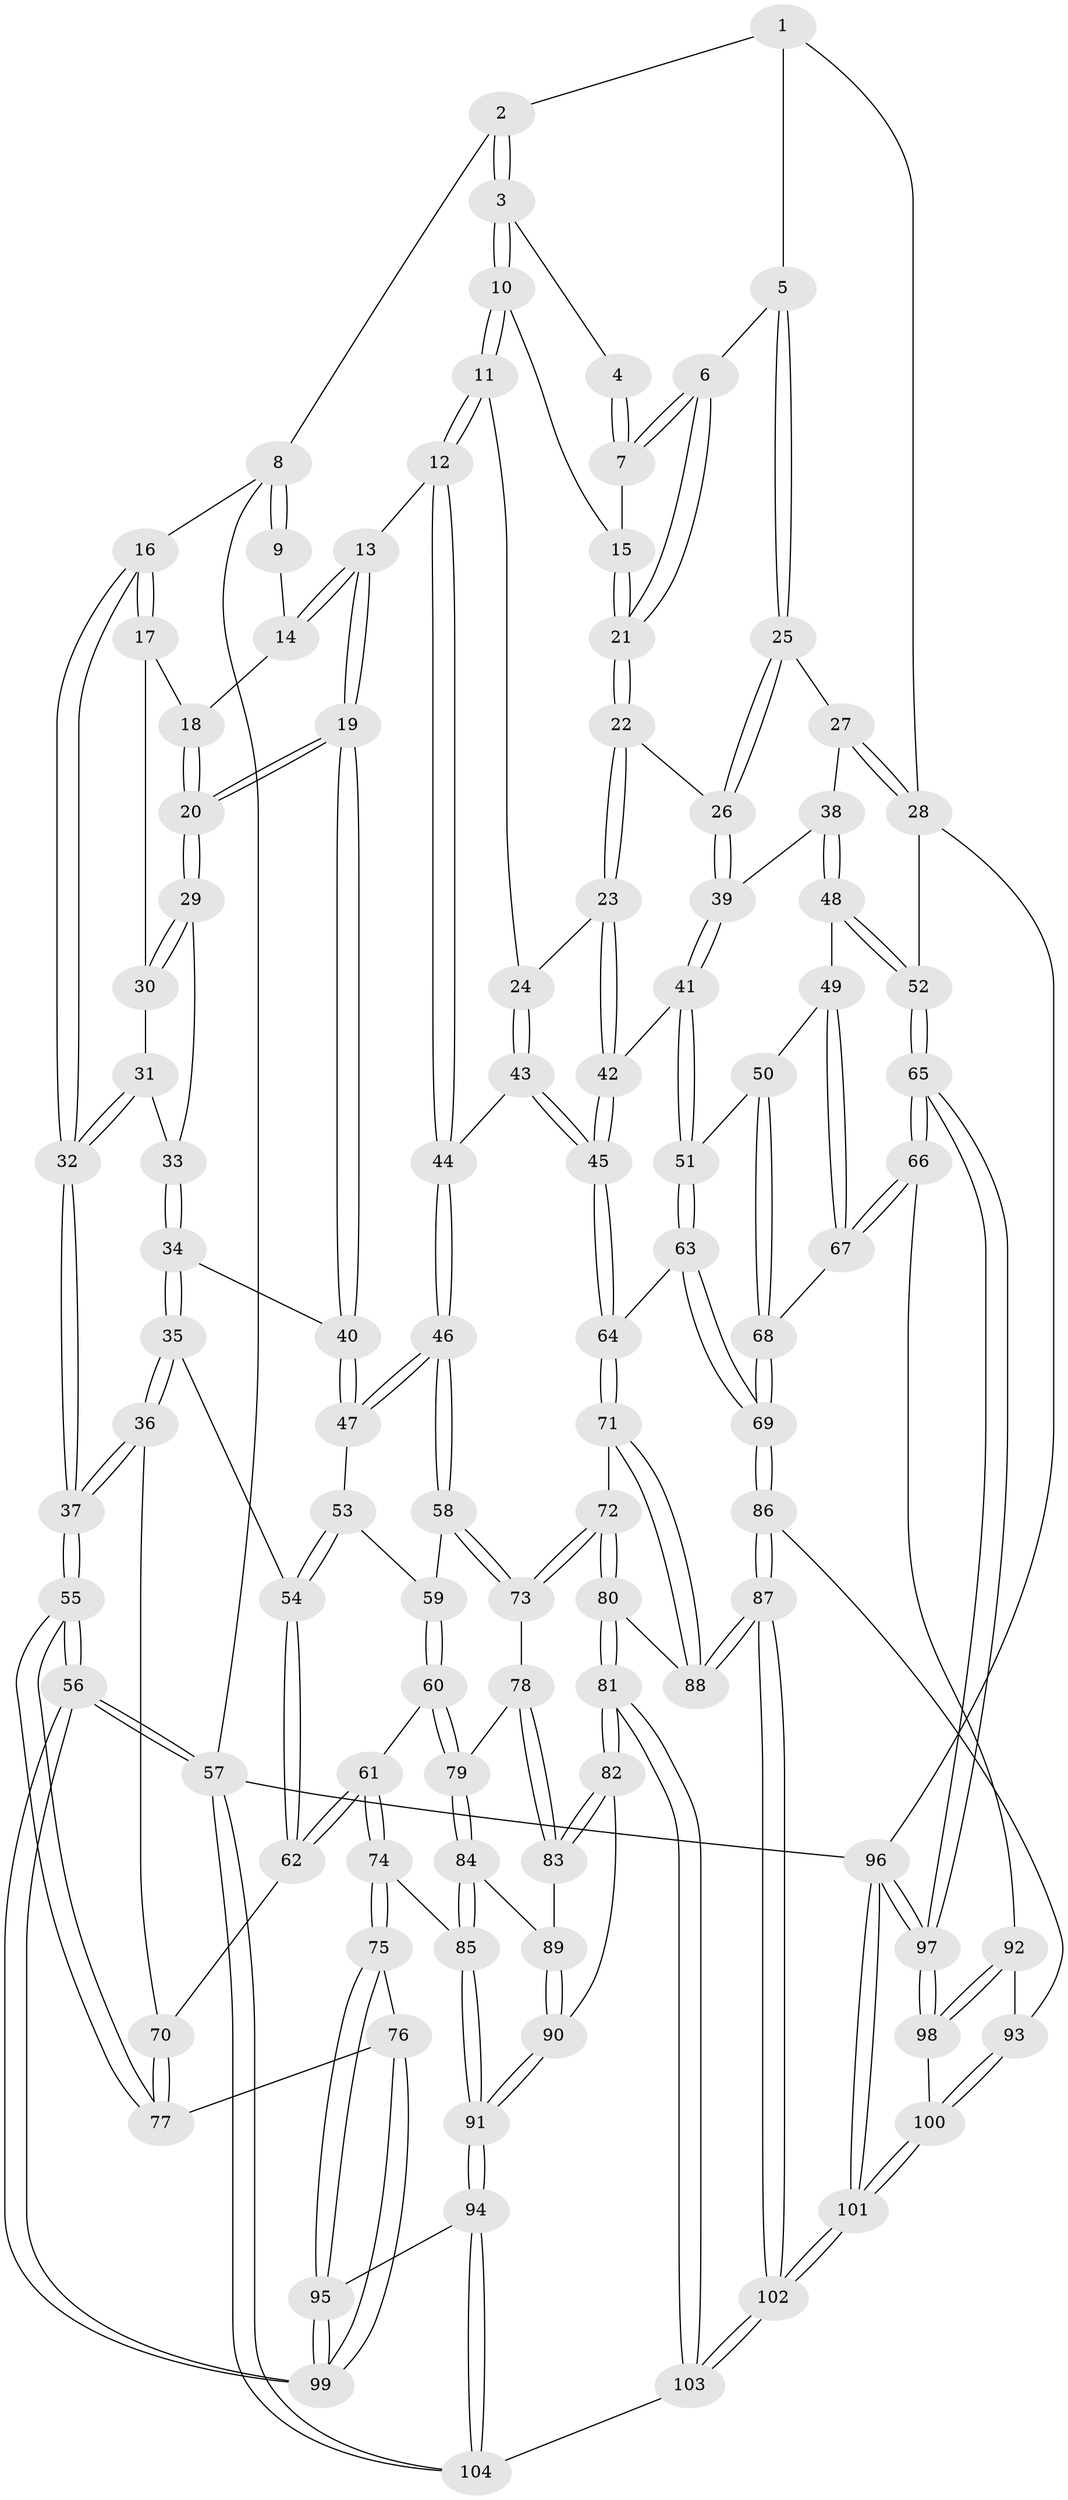 // Generated by graph-tools (version 1.1) at 2025/27/03/09/25 03:27:12]
// undirected, 104 vertices, 256 edges
graph export_dot {
graph [start="1"]
  node [color=gray90,style=filled];
  1 [pos="+0.8899610191601102+0"];
  2 [pos="+0.33723012816026465+0"];
  3 [pos="+0.4218950528795013+0"];
  4 [pos="+0.6866735853209731+0"];
  5 [pos="+0.9094103190728084+0.25840186594501785"];
  6 [pos="+0.9025447526278636+0.25568500533408356"];
  7 [pos="+0.831094558824701+0.21269895569461306"];
  8 [pos="+0+0.2018873333079322"];
  9 [pos="+0.16727566992773488+0.10063733520846621"];
  10 [pos="+0.47443468755610163+0.18473912991188676"];
  11 [pos="+0.46502180470381177+0.30515656665847757"];
  12 [pos="+0.3811416881930481+0.39536824688306554"];
  13 [pos="+0.3399599969912431+0.40330518852809866"];
  14 [pos="+0.15541171164393888+0.2038255063265975"];
  15 [pos="+0.7414105876979077+0.23133185399508038"];
  16 [pos="+0+0.31995440450460955"];
  17 [pos="+0+0.32891167281570677"];
  18 [pos="+0.13115571136038148+0.2618044697323977"];
  19 [pos="+0.23543611977758416+0.4441208431121826"];
  20 [pos="+0.18999212110569005+0.41797982885978335"];
  21 [pos="+0.6859780550316846+0.38213400338565884"];
  22 [pos="+0.6749874649839673+0.3958176665841493"];
  23 [pos="+0.6160047419507236+0.4022061318617701"];
  24 [pos="+0.5654262526300349+0.3772960196799853"];
  25 [pos="+0.9594136239461788+0.28610932192456917"];
  26 [pos="+0.741249849799364+0.42965065398834656"];
  27 [pos="+0.9636431764993287+0.28750707531439945"];
  28 [pos="+1+0.25638507349735556"];
  29 [pos="+0.13435054214700357+0.4159942419628503"];
  30 [pos="+0.07280242060529314+0.38120927736348853"];
  31 [pos="+0.03909366475349068+0.44436378102265833"];
  32 [pos="+0+0.4763314945955522"];
  33 [pos="+0.08788548002573465+0.4492302171019664"];
  34 [pos="+0.03743626993520106+0.5437759000963788"];
  35 [pos="+0.004482942688464319+0.564898583207715"];
  36 [pos="+0+0.596649469307596"];
  37 [pos="+0+0.6092240158146447"];
  38 [pos="+0.8682367523760547+0.5143071489887884"];
  39 [pos="+0.7809231431533927+0.49486565325198956"];
  40 [pos="+0.21336248946708652+0.5022389674811676"];
  41 [pos="+0.6849374970997639+0.5888169288721552"];
  42 [pos="+0.6564971919090415+0.5840306392586416"];
  43 [pos="+0.5370997172115447+0.6210390056206266"];
  44 [pos="+0.43337690192914186+0.6099706992544145"];
  45 [pos="+0.5747812818074971+0.6342102139917981"];
  46 [pos="+0.415636593814824+0.6328085030353253"];
  47 [pos="+0.21304679728271783+0.5206332705773667"];
  48 [pos="+0.893745261186619+0.5765954568495519"];
  49 [pos="+0.8802263706331562+0.5943472703882059"];
  50 [pos="+0.744130266922437+0.6293759394239844"];
  51 [pos="+0.721907651016806+0.6229051196998003"];
  52 [pos="+1+0.6326805351901391"];
  53 [pos="+0.20933554453247757+0.5908614898801153"];
  54 [pos="+0.17951672097398738+0.6222595414009188"];
  55 [pos="+0+0.6830094722686932"];
  56 [pos="+0+1"];
  57 [pos="+0+1"];
  58 [pos="+0.3965286573944195+0.6590442395502885"];
  59 [pos="+0.23139287582361398+0.6045240346126909"];
  60 [pos="+0.274936167527435+0.7313269198161174"];
  61 [pos="+0.2423114782956112+0.7333073567711401"];
  62 [pos="+0.15923985326388082+0.6766508063901355"];
  63 [pos="+0.7051361549362994+0.7117224094539587"];
  64 [pos="+0.5898447663363576+0.7103543236208887"];
  65 [pos="+1+0.7300873778144329"];
  66 [pos="+0.9786574354032279+0.7680184171112773"];
  67 [pos="+0.8587288045885878+0.7339453333488837"];
  68 [pos="+0.818601970361941+0.756988635873845"];
  69 [pos="+0.7641704397165561+0.8275015995854447"];
  70 [pos="+0.1579877418579893+0.6777049576708821"];
  71 [pos="+0.5845738385622915+0.7677110693598493"];
  72 [pos="+0.412391332419876+0.7045189581483546"];
  73 [pos="+0.3940837149153517+0.6704933960485467"];
  74 [pos="+0.21290693650556133+0.7757518580354887"];
  75 [pos="+0.13284824035065848+0.8203852501648787"];
  76 [pos="+0.12365255228713226+0.8111920389944954"];
  77 [pos="+0.1031089487036465+0.7752524727134252"];
  78 [pos="+0.3588633278019636+0.700847930572539"];
  79 [pos="+0.2852684816306364+0.7339982005692022"];
  80 [pos="+0.4700019114168475+0.8816567953499602"];
  81 [pos="+0.44925128875115167+0.9028640684641315"];
  82 [pos="+0.37437530218181625+0.8768323935476786"];
  83 [pos="+0.34978019290308077+0.7893360035882921"];
  84 [pos="+0.28490679039906985+0.7731823844175906"];
  85 [pos="+0.26227300402316805+0.8162146269617339"];
  86 [pos="+0.763412242352929+0.8296081491376662"];
  87 [pos="+0.6709268441919618+0.8788394933196942"];
  88 [pos="+0.5909027267092074+0.842376887953132"];
  89 [pos="+0.3099261541552591+0.796068751119202"];
  90 [pos="+0.3352459670023561+0.8749530342080261"];
  91 [pos="+0.25629606148368483+0.8876813397341591"];
  92 [pos="+0.9179407903901606+0.8543115430103196"];
  93 [pos="+0.7855852789263743+0.8455789203466412"];
  94 [pos="+0.18632993342255985+0.9346470750516626"];
  95 [pos="+0.18506959184221333+0.9336175286326879"];
  96 [pos="+1+1"];
  97 [pos="+1+1"];
  98 [pos="+0.9388495925801813+0.9171167691821106"];
  99 [pos="+0+0.9503298743278302"];
  100 [pos="+0.8441684908666446+0.9305932692312602"];
  101 [pos="+0.8416931678512993+1"];
  102 [pos="+0.704157939660284+1"];
  103 [pos="+0.4081360479844821+1"];
  104 [pos="+0.2620961559421648+1"];
  1 -- 2;
  1 -- 5;
  1 -- 28;
  2 -- 3;
  2 -- 3;
  2 -- 8;
  3 -- 4;
  3 -- 10;
  3 -- 10;
  4 -- 7;
  4 -- 7;
  5 -- 6;
  5 -- 25;
  5 -- 25;
  6 -- 7;
  6 -- 7;
  6 -- 21;
  6 -- 21;
  7 -- 15;
  8 -- 9;
  8 -- 9;
  8 -- 16;
  8 -- 57;
  9 -- 14;
  10 -- 11;
  10 -- 11;
  10 -- 15;
  11 -- 12;
  11 -- 12;
  11 -- 24;
  12 -- 13;
  12 -- 44;
  12 -- 44;
  13 -- 14;
  13 -- 14;
  13 -- 19;
  13 -- 19;
  14 -- 18;
  15 -- 21;
  15 -- 21;
  16 -- 17;
  16 -- 17;
  16 -- 32;
  16 -- 32;
  17 -- 18;
  17 -- 30;
  18 -- 20;
  18 -- 20;
  19 -- 20;
  19 -- 20;
  19 -- 40;
  19 -- 40;
  20 -- 29;
  20 -- 29;
  21 -- 22;
  21 -- 22;
  22 -- 23;
  22 -- 23;
  22 -- 26;
  23 -- 24;
  23 -- 42;
  23 -- 42;
  24 -- 43;
  24 -- 43;
  25 -- 26;
  25 -- 26;
  25 -- 27;
  26 -- 39;
  26 -- 39;
  27 -- 28;
  27 -- 28;
  27 -- 38;
  28 -- 52;
  28 -- 96;
  29 -- 30;
  29 -- 30;
  29 -- 33;
  30 -- 31;
  31 -- 32;
  31 -- 32;
  31 -- 33;
  32 -- 37;
  32 -- 37;
  33 -- 34;
  33 -- 34;
  34 -- 35;
  34 -- 35;
  34 -- 40;
  35 -- 36;
  35 -- 36;
  35 -- 54;
  36 -- 37;
  36 -- 37;
  36 -- 70;
  37 -- 55;
  37 -- 55;
  38 -- 39;
  38 -- 48;
  38 -- 48;
  39 -- 41;
  39 -- 41;
  40 -- 47;
  40 -- 47;
  41 -- 42;
  41 -- 51;
  41 -- 51;
  42 -- 45;
  42 -- 45;
  43 -- 44;
  43 -- 45;
  43 -- 45;
  44 -- 46;
  44 -- 46;
  45 -- 64;
  45 -- 64;
  46 -- 47;
  46 -- 47;
  46 -- 58;
  46 -- 58;
  47 -- 53;
  48 -- 49;
  48 -- 52;
  48 -- 52;
  49 -- 50;
  49 -- 67;
  49 -- 67;
  50 -- 51;
  50 -- 68;
  50 -- 68;
  51 -- 63;
  51 -- 63;
  52 -- 65;
  52 -- 65;
  53 -- 54;
  53 -- 54;
  53 -- 59;
  54 -- 62;
  54 -- 62;
  55 -- 56;
  55 -- 56;
  55 -- 77;
  55 -- 77;
  56 -- 57;
  56 -- 57;
  56 -- 99;
  56 -- 99;
  57 -- 104;
  57 -- 104;
  57 -- 96;
  58 -- 59;
  58 -- 73;
  58 -- 73;
  59 -- 60;
  59 -- 60;
  60 -- 61;
  60 -- 79;
  60 -- 79;
  61 -- 62;
  61 -- 62;
  61 -- 74;
  61 -- 74;
  62 -- 70;
  63 -- 64;
  63 -- 69;
  63 -- 69;
  64 -- 71;
  64 -- 71;
  65 -- 66;
  65 -- 66;
  65 -- 97;
  65 -- 97;
  66 -- 67;
  66 -- 67;
  66 -- 92;
  67 -- 68;
  68 -- 69;
  68 -- 69;
  69 -- 86;
  69 -- 86;
  70 -- 77;
  70 -- 77;
  71 -- 72;
  71 -- 88;
  71 -- 88;
  72 -- 73;
  72 -- 73;
  72 -- 80;
  72 -- 80;
  73 -- 78;
  74 -- 75;
  74 -- 75;
  74 -- 85;
  75 -- 76;
  75 -- 95;
  75 -- 95;
  76 -- 77;
  76 -- 99;
  76 -- 99;
  78 -- 79;
  78 -- 83;
  78 -- 83;
  79 -- 84;
  79 -- 84;
  80 -- 81;
  80 -- 81;
  80 -- 88;
  81 -- 82;
  81 -- 82;
  81 -- 103;
  81 -- 103;
  82 -- 83;
  82 -- 83;
  82 -- 90;
  83 -- 89;
  84 -- 85;
  84 -- 85;
  84 -- 89;
  85 -- 91;
  85 -- 91;
  86 -- 87;
  86 -- 87;
  86 -- 93;
  87 -- 88;
  87 -- 88;
  87 -- 102;
  87 -- 102;
  89 -- 90;
  89 -- 90;
  90 -- 91;
  90 -- 91;
  91 -- 94;
  91 -- 94;
  92 -- 93;
  92 -- 98;
  92 -- 98;
  93 -- 100;
  93 -- 100;
  94 -- 95;
  94 -- 104;
  94 -- 104;
  95 -- 99;
  95 -- 99;
  96 -- 97;
  96 -- 97;
  96 -- 101;
  96 -- 101;
  97 -- 98;
  97 -- 98;
  98 -- 100;
  100 -- 101;
  100 -- 101;
  101 -- 102;
  101 -- 102;
  102 -- 103;
  102 -- 103;
  103 -- 104;
}
